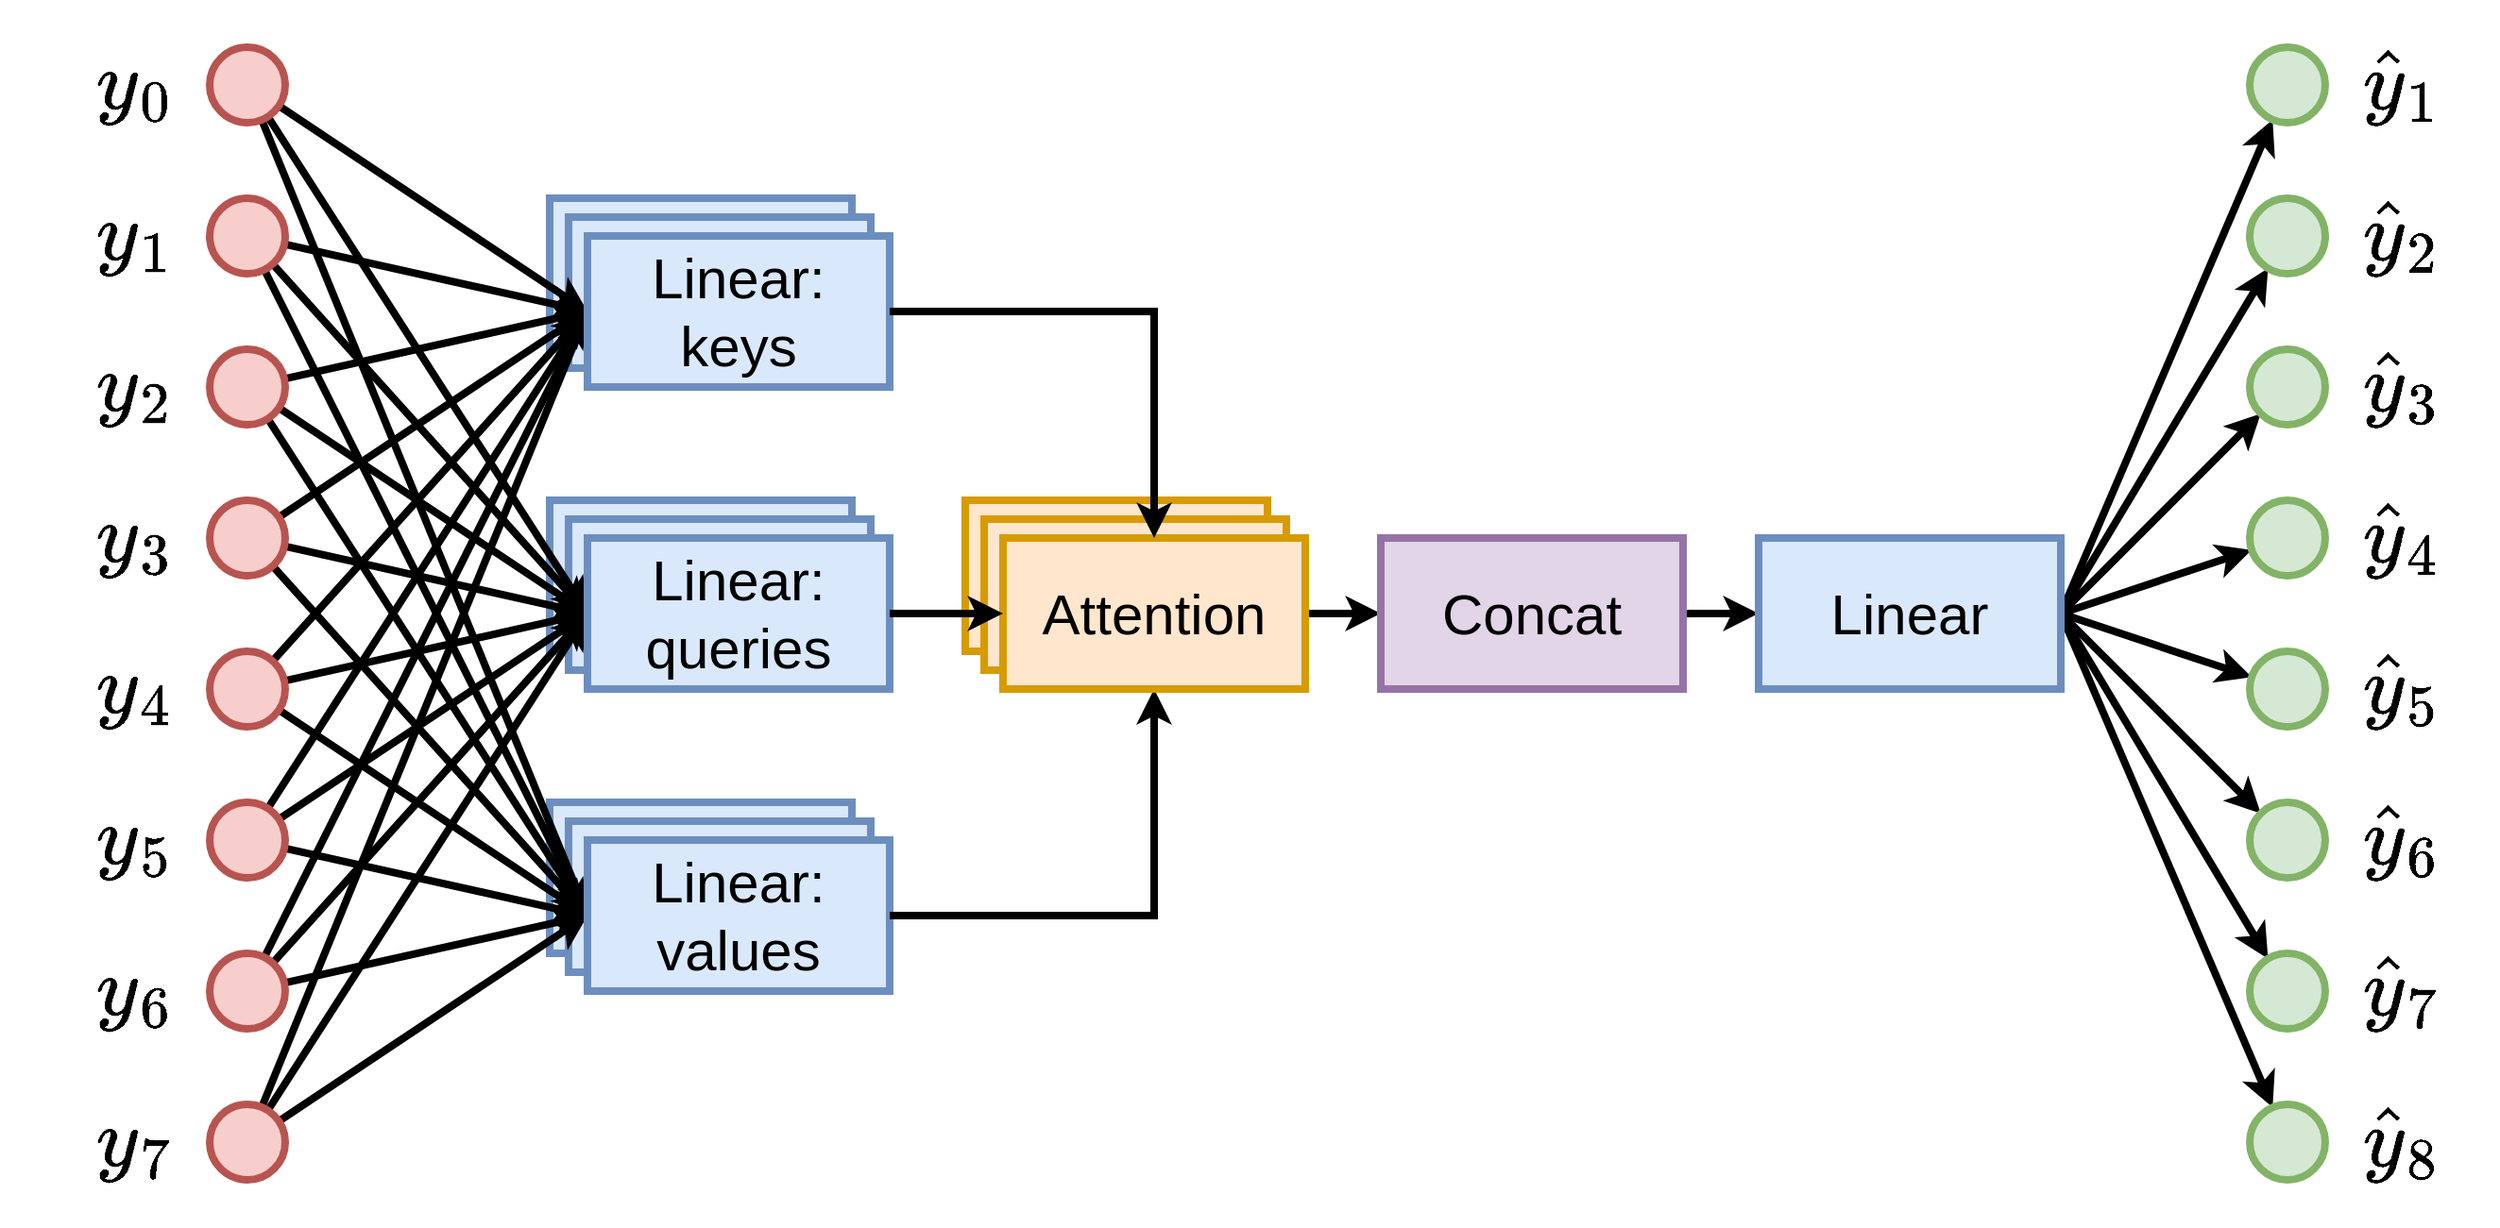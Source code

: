 <mxfile version="14.6.13" type="device"><diagram id="MDswMoDqTm6Tt5SbhIr6" name="Page-1"><mxGraphModel dx="1965" dy="1223" grid="1" gridSize="10" guides="1" tooltips="1" connect="1" arrows="1" fold="1" page="1" pageScale="1" pageWidth="850" pageHeight="1100" math="1" shadow="0"><root><mxCell id="0"/><mxCell id="1" parent="0"/><mxCell id="7m-aDR8NBx4o_IffaL6t-110" value="Linear:&lt;br style=&quot;font-size: 30px;&quot;&gt;values" style="rounded=0;whiteSpace=wrap;html=1;fontSize=30;strokeWidth=4;fillColor=#dae8fc;strokeColor=#6c8ebf;" vertex="1" parent="1"><mxGeometry x="580" y="720" width="160" height="80" as="geometry"/></mxCell><mxCell id="7m-aDR8NBx4o_IffaL6t-109" value="Linear:&lt;br style=&quot;font-size: 30px;&quot;&gt;values" style="rounded=0;whiteSpace=wrap;html=1;fontSize=30;strokeWidth=4;fillColor=#dae8fc;strokeColor=#6c8ebf;" vertex="1" parent="1"><mxGeometry x="590" y="730" width="160" height="80" as="geometry"/></mxCell><mxCell id="7m-aDR8NBx4o_IffaL6t-108" value="Linear:&lt;br style=&quot;font-size: 30px;&quot;&gt;queries" style="rounded=0;whiteSpace=wrap;html=1;fontSize=30;strokeWidth=4;fillColor=#dae8fc;strokeColor=#6c8ebf;" vertex="1" parent="1"><mxGeometry x="580" y="560" width="160" height="80" as="geometry"/></mxCell><mxCell id="7m-aDR8NBx4o_IffaL6t-107" value="Linear:&lt;br style=&quot;font-size: 30px;&quot;&gt;queries" style="rounded=0;whiteSpace=wrap;html=1;fontSize=30;strokeWidth=4;fillColor=#dae8fc;strokeColor=#6c8ebf;" vertex="1" parent="1"><mxGeometry x="590" y="570" width="160" height="80" as="geometry"/></mxCell><mxCell id="7m-aDR8NBx4o_IffaL6t-106" value="Linear:&lt;br style=&quot;font-size: 30px;&quot;&gt;keys" style="rounded=0;whiteSpace=wrap;html=1;fontSize=30;strokeWidth=4;fillColor=#dae8fc;strokeColor=#6c8ebf;" vertex="1" parent="1"><mxGeometry x="580" y="400" width="160" height="80" as="geometry"/></mxCell><mxCell id="7m-aDR8NBx4o_IffaL6t-105" value="Linear:&lt;br style=&quot;font-size: 30px;&quot;&gt;keys" style="rounded=0;whiteSpace=wrap;html=1;fontSize=30;strokeWidth=4;fillColor=#dae8fc;strokeColor=#6c8ebf;" vertex="1" parent="1"><mxGeometry x="590" y="410" width="160" height="80" as="geometry"/></mxCell><mxCell id="7m-aDR8NBx4o_IffaL6t-56" style="rounded=0;orthogonalLoop=1;jettySize=auto;html=1;entryX=0;entryY=0.5;entryDx=0;entryDy=0;entryPerimeter=0;fontSize=30;strokeWidth=4;" edge="1" parent="1" source="7m-aDR8NBx4o_IffaL6t-25" target="7m-aDR8NBx4o_IffaL6t-33"><mxGeometry relative="1" as="geometry"/></mxCell><mxCell id="7m-aDR8NBx4o_IffaL6t-64" style="edgeStyle=none;rounded=0;orthogonalLoop=1;jettySize=auto;html=1;entryX=0;entryY=0.5;entryDx=0;entryDy=0;fontSize=30;strokeWidth=4;" edge="1" parent="1" source="7m-aDR8NBx4o_IffaL6t-25" target="7m-aDR8NBx4o_IffaL6t-34"><mxGeometry relative="1" as="geometry"/></mxCell><mxCell id="7m-aDR8NBx4o_IffaL6t-73" style="edgeStyle=none;rounded=0;orthogonalLoop=1;jettySize=auto;html=1;entryX=0;entryY=0.5;entryDx=0;entryDy=0;fontSize=30;strokeWidth=4;" edge="1" parent="1" source="7m-aDR8NBx4o_IffaL6t-25" target="7m-aDR8NBx4o_IffaL6t-35"><mxGeometry relative="1" as="geometry"/></mxCell><mxCell id="7m-aDR8NBx4o_IffaL6t-25" value="" style="ellipse;whiteSpace=wrap;html=1;fontSize=37;strokeWidth=4;fillColor=#f8cecc;strokeColor=#b85450;" vertex="1" parent="1"><mxGeometry x="400" y="320" width="40" height="40" as="geometry"/></mxCell><mxCell id="7m-aDR8NBx4o_IffaL6t-57" style="edgeStyle=none;rounded=0;orthogonalLoop=1;jettySize=auto;html=1;entryX=0;entryY=0.5;entryDx=0;entryDy=0;fontSize=30;strokeWidth=4;" edge="1" parent="1" source="7m-aDR8NBx4o_IffaL6t-26" target="7m-aDR8NBx4o_IffaL6t-33"><mxGeometry relative="1" as="geometry"/></mxCell><mxCell id="7m-aDR8NBx4o_IffaL6t-66" style="edgeStyle=none;rounded=0;orthogonalLoop=1;jettySize=auto;html=1;entryX=0;entryY=0.5;entryDx=0;entryDy=0;fontSize=30;strokeWidth=4;" edge="1" parent="1" source="7m-aDR8NBx4o_IffaL6t-26" target="7m-aDR8NBx4o_IffaL6t-34"><mxGeometry relative="1" as="geometry"/></mxCell><mxCell id="7m-aDR8NBx4o_IffaL6t-74" style="edgeStyle=none;rounded=0;orthogonalLoop=1;jettySize=auto;html=1;entryX=0;entryY=0.5;entryDx=0;entryDy=0;fontSize=30;strokeWidth=4;" edge="1" parent="1" source="7m-aDR8NBx4o_IffaL6t-26" target="7m-aDR8NBx4o_IffaL6t-35"><mxGeometry relative="1" as="geometry"/></mxCell><mxCell id="7m-aDR8NBx4o_IffaL6t-26" value="" style="ellipse;whiteSpace=wrap;html=1;fontSize=37;strokeWidth=4;fillColor=#f8cecc;strokeColor=#b85450;" vertex="1" parent="1"><mxGeometry x="400" y="400" width="40" height="40" as="geometry"/></mxCell><mxCell id="7m-aDR8NBx4o_IffaL6t-58" style="edgeStyle=none;rounded=0;orthogonalLoop=1;jettySize=auto;html=1;entryX=0;entryY=0.5;entryDx=0;entryDy=0;fontSize=30;strokeWidth=4;" edge="1" parent="1" source="7m-aDR8NBx4o_IffaL6t-27" target="7m-aDR8NBx4o_IffaL6t-33"><mxGeometry relative="1" as="geometry"/></mxCell><mxCell id="7m-aDR8NBx4o_IffaL6t-67" style="edgeStyle=none;rounded=0;orthogonalLoop=1;jettySize=auto;html=1;entryX=0;entryY=0.5;entryDx=0;entryDy=0;fontSize=30;strokeWidth=4;" edge="1" parent="1" source="7m-aDR8NBx4o_IffaL6t-27" target="7m-aDR8NBx4o_IffaL6t-34"><mxGeometry relative="1" as="geometry"/></mxCell><mxCell id="7m-aDR8NBx4o_IffaL6t-75" style="edgeStyle=none;rounded=0;orthogonalLoop=1;jettySize=auto;html=1;entryX=0;entryY=0.5;entryDx=0;entryDy=0;fontSize=30;strokeWidth=4;" edge="1" parent="1" source="7m-aDR8NBx4o_IffaL6t-27" target="7m-aDR8NBx4o_IffaL6t-35"><mxGeometry relative="1" as="geometry"/></mxCell><mxCell id="7m-aDR8NBx4o_IffaL6t-27" value="" style="ellipse;whiteSpace=wrap;html=1;fontSize=37;strokeWidth=4;fillColor=#f8cecc;strokeColor=#b85450;" vertex="1" parent="1"><mxGeometry x="400" y="480" width="40" height="40" as="geometry"/></mxCell><mxCell id="7m-aDR8NBx4o_IffaL6t-59" style="edgeStyle=none;rounded=0;orthogonalLoop=1;jettySize=auto;html=1;entryX=0;entryY=0.5;entryDx=0;entryDy=0;fontSize=30;strokeWidth=4;" edge="1" parent="1" source="7m-aDR8NBx4o_IffaL6t-28" target="7m-aDR8NBx4o_IffaL6t-33"><mxGeometry relative="1" as="geometry"/></mxCell><mxCell id="7m-aDR8NBx4o_IffaL6t-68" style="edgeStyle=none;rounded=0;orthogonalLoop=1;jettySize=auto;html=1;entryX=0;entryY=0.5;entryDx=0;entryDy=0;fontSize=30;strokeWidth=4;" edge="1" parent="1" source="7m-aDR8NBx4o_IffaL6t-28" target="7m-aDR8NBx4o_IffaL6t-34"><mxGeometry relative="1" as="geometry"/></mxCell><mxCell id="7m-aDR8NBx4o_IffaL6t-76" style="edgeStyle=none;rounded=0;orthogonalLoop=1;jettySize=auto;html=1;entryX=0;entryY=0.5;entryDx=0;entryDy=0;fontSize=30;strokeWidth=4;" edge="1" parent="1" source="7m-aDR8NBx4o_IffaL6t-28" target="7m-aDR8NBx4o_IffaL6t-35"><mxGeometry relative="1" as="geometry"/></mxCell><mxCell id="7m-aDR8NBx4o_IffaL6t-28" value="" style="ellipse;whiteSpace=wrap;html=1;fontSize=37;strokeWidth=4;fillColor=#f8cecc;strokeColor=#b85450;" vertex="1" parent="1"><mxGeometry x="400" y="560" width="40" height="40" as="geometry"/></mxCell><mxCell id="7m-aDR8NBx4o_IffaL6t-60" style="edgeStyle=none;rounded=0;orthogonalLoop=1;jettySize=auto;html=1;entryX=0;entryY=0.5;entryDx=0;entryDy=0;fontSize=30;strokeWidth=4;" edge="1" parent="1" source="7m-aDR8NBx4o_IffaL6t-29" target="7m-aDR8NBx4o_IffaL6t-33"><mxGeometry relative="1" as="geometry"/></mxCell><mxCell id="7m-aDR8NBx4o_IffaL6t-69" style="edgeStyle=none;rounded=0;orthogonalLoop=1;jettySize=auto;html=1;entryX=0;entryY=0.5;entryDx=0;entryDy=0;fontSize=30;strokeWidth=4;" edge="1" parent="1" source="7m-aDR8NBx4o_IffaL6t-29" target="7m-aDR8NBx4o_IffaL6t-34"><mxGeometry relative="1" as="geometry"/></mxCell><mxCell id="7m-aDR8NBx4o_IffaL6t-77" style="edgeStyle=none;rounded=0;orthogonalLoop=1;jettySize=auto;html=1;entryX=0;entryY=0.5;entryDx=0;entryDy=0;fontSize=30;strokeWidth=4;" edge="1" parent="1" source="7m-aDR8NBx4o_IffaL6t-29" target="7m-aDR8NBx4o_IffaL6t-35"><mxGeometry relative="1" as="geometry"/></mxCell><mxCell id="7m-aDR8NBx4o_IffaL6t-29" value="" style="ellipse;whiteSpace=wrap;html=1;fontSize=37;strokeWidth=4;fillColor=#f8cecc;strokeColor=#b85450;" vertex="1" parent="1"><mxGeometry x="400" y="640" width="40" height="40" as="geometry"/></mxCell><mxCell id="7m-aDR8NBx4o_IffaL6t-61" style="edgeStyle=none;rounded=0;orthogonalLoop=1;jettySize=auto;html=1;entryX=0;entryY=0.5;entryDx=0;entryDy=0;fontSize=30;strokeWidth=4;" edge="1" parent="1" source="7m-aDR8NBx4o_IffaL6t-30" target="7m-aDR8NBx4o_IffaL6t-33"><mxGeometry relative="1" as="geometry"/></mxCell><mxCell id="7m-aDR8NBx4o_IffaL6t-70" style="edgeStyle=none;rounded=0;orthogonalLoop=1;jettySize=auto;html=1;entryX=0;entryY=0.5;entryDx=0;entryDy=0;fontSize=30;strokeWidth=4;" edge="1" parent="1" source="7m-aDR8NBx4o_IffaL6t-30" target="7m-aDR8NBx4o_IffaL6t-34"><mxGeometry relative="1" as="geometry"/></mxCell><mxCell id="7m-aDR8NBx4o_IffaL6t-78" style="edgeStyle=none;rounded=0;orthogonalLoop=1;jettySize=auto;html=1;entryX=0;entryY=0.5;entryDx=0;entryDy=0;fontSize=30;strokeWidth=4;" edge="1" parent="1" source="7m-aDR8NBx4o_IffaL6t-30" target="7m-aDR8NBx4o_IffaL6t-35"><mxGeometry relative="1" as="geometry"/></mxCell><mxCell id="7m-aDR8NBx4o_IffaL6t-30" value="" style="ellipse;whiteSpace=wrap;html=1;fontSize=37;strokeWidth=4;fillColor=#f8cecc;strokeColor=#b85450;" vertex="1" parent="1"><mxGeometry x="400" y="720" width="40" height="40" as="geometry"/></mxCell><mxCell id="7m-aDR8NBx4o_IffaL6t-62" style="edgeStyle=none;rounded=0;orthogonalLoop=1;jettySize=auto;html=1;entryX=0;entryY=0.5;entryDx=0;entryDy=0;fontSize=30;strokeWidth=4;" edge="1" parent="1" source="7m-aDR8NBx4o_IffaL6t-31" target="7m-aDR8NBx4o_IffaL6t-33"><mxGeometry relative="1" as="geometry"/></mxCell><mxCell id="7m-aDR8NBx4o_IffaL6t-71" style="edgeStyle=none;rounded=0;orthogonalLoop=1;jettySize=auto;html=1;entryX=0;entryY=0.5;entryDx=0;entryDy=0;fontSize=30;strokeWidth=4;" edge="1" parent="1" source="7m-aDR8NBx4o_IffaL6t-31" target="7m-aDR8NBx4o_IffaL6t-34"><mxGeometry relative="1" as="geometry"/></mxCell><mxCell id="7m-aDR8NBx4o_IffaL6t-79" style="edgeStyle=none;rounded=0;orthogonalLoop=1;jettySize=auto;html=1;entryX=0;entryY=0.5;entryDx=0;entryDy=0;fontSize=30;strokeWidth=4;" edge="1" parent="1" source="7m-aDR8NBx4o_IffaL6t-31" target="7m-aDR8NBx4o_IffaL6t-35"><mxGeometry relative="1" as="geometry"/></mxCell><mxCell id="7m-aDR8NBx4o_IffaL6t-31" value="" style="ellipse;whiteSpace=wrap;html=1;fontSize=37;strokeWidth=4;fillColor=#f8cecc;strokeColor=#b85450;" vertex="1" parent="1"><mxGeometry x="400" y="800" width="40" height="40" as="geometry"/></mxCell><mxCell id="7m-aDR8NBx4o_IffaL6t-63" style="edgeStyle=none;rounded=0;orthogonalLoop=1;jettySize=auto;html=1;entryX=0;entryY=0.5;entryDx=0;entryDy=0;fontSize=30;strokeWidth=4;" edge="1" parent="1" source="7m-aDR8NBx4o_IffaL6t-32" target="7m-aDR8NBx4o_IffaL6t-33"><mxGeometry relative="1" as="geometry"><mxPoint x="590" y="610" as="targetPoint"/></mxGeometry></mxCell><mxCell id="7m-aDR8NBx4o_IffaL6t-72" style="edgeStyle=none;rounded=0;orthogonalLoop=1;jettySize=auto;html=1;entryX=0;entryY=0.5;entryDx=0;entryDy=0;fontSize=30;strokeWidth=4;" edge="1" parent="1" source="7m-aDR8NBx4o_IffaL6t-32" target="7m-aDR8NBx4o_IffaL6t-34"><mxGeometry relative="1" as="geometry"/></mxCell><mxCell id="7m-aDR8NBx4o_IffaL6t-80" style="edgeStyle=none;rounded=0;orthogonalLoop=1;jettySize=auto;html=1;entryX=0;entryY=0.5;entryDx=0;entryDy=0;fontSize=30;strokeWidth=4;" edge="1" parent="1" source="7m-aDR8NBx4o_IffaL6t-32" target="7m-aDR8NBx4o_IffaL6t-35"><mxGeometry relative="1" as="geometry"/></mxCell><mxCell id="7m-aDR8NBx4o_IffaL6t-32" value="" style="ellipse;whiteSpace=wrap;html=1;fontSize=37;strokeWidth=4;fillColor=#f8cecc;strokeColor=#b85450;" vertex="1" parent="1"><mxGeometry x="400" y="880" width="40" height="40" as="geometry"/></mxCell><mxCell id="7m-aDR8NBx4o_IffaL6t-33" value="Linear:&lt;br style=&quot;font-size: 30px;&quot;&gt;keys" style="rounded=0;whiteSpace=wrap;html=1;fontSize=30;strokeWidth=4;fillColor=#dae8fc;strokeColor=#6c8ebf;" vertex="1" parent="1"><mxGeometry x="600" y="420" width="160" height="80" as="geometry"/></mxCell><mxCell id="7m-aDR8NBx4o_IffaL6t-34" value="Linear:&lt;br style=&quot;font-size: 30px;&quot;&gt;queries" style="rounded=0;whiteSpace=wrap;html=1;fontSize=30;strokeWidth=4;fillColor=#dae8fc;strokeColor=#6c8ebf;" vertex="1" parent="1"><mxGeometry x="600" y="580" width="160" height="80" as="geometry"/></mxCell><mxCell id="7m-aDR8NBx4o_IffaL6t-35" value="Linear:&lt;br style=&quot;font-size: 30px;&quot;&gt;values" style="rounded=0;whiteSpace=wrap;html=1;fontSize=30;strokeWidth=4;fillColor=#dae8fc;strokeColor=#6c8ebf;" vertex="1" parent="1"><mxGeometry x="600" y="740" width="160" height="80" as="geometry"/></mxCell><mxCell id="7m-aDR8NBx4o_IffaL6t-97" style="edgeStyle=none;rounded=0;orthogonalLoop=1;jettySize=auto;html=1;fontSize=30;strokeWidth=4;" edge="1" parent="1" source="7m-aDR8NBx4o_IffaL6t-45" target="7m-aDR8NBx4o_IffaL6t-46"><mxGeometry relative="1" as="geometry"/></mxCell><mxCell id="7m-aDR8NBx4o_IffaL6t-98" style="edgeStyle=none;rounded=0;orthogonalLoop=1;jettySize=auto;html=1;fontSize=30;strokeWidth=4;" edge="1" parent="1" source="7m-aDR8NBx4o_IffaL6t-46" target="7m-aDR8NBx4o_IffaL6t-47"><mxGeometry relative="1" as="geometry"/></mxCell><mxCell id="7m-aDR8NBx4o_IffaL6t-46" value="Concat" style="rounded=0;whiteSpace=wrap;html=1;fontSize=30;strokeWidth=4;fillColor=#e1d5e7;strokeColor=#9673a6;" vertex="1" parent="1"><mxGeometry x="1020" y="580" width="160" height="80" as="geometry"/></mxCell><mxCell id="7m-aDR8NBx4o_IffaL6t-82" style="edgeStyle=none;rounded=0;orthogonalLoop=1;jettySize=auto;html=1;exitX=1;exitY=0.5;exitDx=0;exitDy=0;fontSize=30;strokeWidth=4;" edge="1" parent="1" source="7m-aDR8NBx4o_IffaL6t-47" target="7m-aDR8NBx4o_IffaL6t-48"><mxGeometry relative="1" as="geometry"/></mxCell><mxCell id="7m-aDR8NBx4o_IffaL6t-83" style="edgeStyle=none;rounded=0;orthogonalLoop=1;jettySize=auto;html=1;exitX=1;exitY=0.5;exitDx=0;exitDy=0;fontSize=30;strokeWidth=4;" edge="1" parent="1" source="7m-aDR8NBx4o_IffaL6t-47" target="7m-aDR8NBx4o_IffaL6t-49"><mxGeometry relative="1" as="geometry"/></mxCell><mxCell id="7m-aDR8NBx4o_IffaL6t-84" style="edgeStyle=none;rounded=0;orthogonalLoop=1;jettySize=auto;html=1;exitX=1;exitY=0.5;exitDx=0;exitDy=0;fontSize=30;strokeWidth=4;" edge="1" parent="1" source="7m-aDR8NBx4o_IffaL6t-47" target="7m-aDR8NBx4o_IffaL6t-50"><mxGeometry relative="1" as="geometry"/></mxCell><mxCell id="7m-aDR8NBx4o_IffaL6t-85" style="edgeStyle=none;rounded=0;orthogonalLoop=1;jettySize=auto;html=1;exitX=1;exitY=0.5;exitDx=0;exitDy=0;fontSize=30;strokeWidth=4;" edge="1" parent="1" source="7m-aDR8NBx4o_IffaL6t-47" target="7m-aDR8NBx4o_IffaL6t-51"><mxGeometry relative="1" as="geometry"/></mxCell><mxCell id="7m-aDR8NBx4o_IffaL6t-86" style="edgeStyle=none;rounded=0;orthogonalLoop=1;jettySize=auto;html=1;exitX=1;exitY=0.5;exitDx=0;exitDy=0;fontSize=30;strokeWidth=4;" edge="1" parent="1" source="7m-aDR8NBx4o_IffaL6t-47" target="7m-aDR8NBx4o_IffaL6t-52"><mxGeometry relative="1" as="geometry"/></mxCell><mxCell id="7m-aDR8NBx4o_IffaL6t-87" style="edgeStyle=none;rounded=0;orthogonalLoop=1;jettySize=auto;html=1;exitX=1;exitY=0.5;exitDx=0;exitDy=0;fontSize=30;strokeWidth=4;" edge="1" parent="1" source="7m-aDR8NBx4o_IffaL6t-47" target="7m-aDR8NBx4o_IffaL6t-53"><mxGeometry relative="1" as="geometry"/></mxCell><mxCell id="7m-aDR8NBx4o_IffaL6t-88" style="edgeStyle=none;rounded=0;orthogonalLoop=1;jettySize=auto;html=1;exitX=1;exitY=0.5;exitDx=0;exitDy=0;fontSize=30;strokeWidth=4;" edge="1" parent="1" source="7m-aDR8NBx4o_IffaL6t-47" target="7m-aDR8NBx4o_IffaL6t-54"><mxGeometry relative="1" as="geometry"/></mxCell><mxCell id="7m-aDR8NBx4o_IffaL6t-89" style="edgeStyle=none;rounded=0;orthogonalLoop=1;jettySize=auto;html=1;exitX=1;exitY=0.5;exitDx=0;exitDy=0;fontSize=30;strokeWidth=4;" edge="1" parent="1" source="7m-aDR8NBx4o_IffaL6t-47" target="7m-aDR8NBx4o_IffaL6t-55"><mxGeometry relative="1" as="geometry"/></mxCell><mxCell id="7m-aDR8NBx4o_IffaL6t-47" value="Linear" style="rounded=0;whiteSpace=wrap;html=1;fontSize=30;strokeWidth=4;fillColor=#dae8fc;strokeColor=#6c8ebf;" vertex="1" parent="1"><mxGeometry x="1220" y="580" width="160" height="80" as="geometry"/></mxCell><mxCell id="7m-aDR8NBx4o_IffaL6t-48" value="" style="ellipse;whiteSpace=wrap;html=1;fontSize=37;strokeWidth=4;fillColor=#d5e8d4;strokeColor=#82b366;" vertex="1" parent="1"><mxGeometry x="1480" y="320" width="40" height="40" as="geometry"/></mxCell><mxCell id="7m-aDR8NBx4o_IffaL6t-49" value="" style="ellipse;whiteSpace=wrap;html=1;fontSize=37;strokeWidth=4;fillColor=#d5e8d4;strokeColor=#82b366;" vertex="1" parent="1"><mxGeometry x="1480" y="400" width="40" height="40" as="geometry"/></mxCell><mxCell id="7m-aDR8NBx4o_IffaL6t-50" value="" style="ellipse;whiteSpace=wrap;html=1;fontSize=37;strokeWidth=4;fillColor=#d5e8d4;strokeColor=#82b366;" vertex="1" parent="1"><mxGeometry x="1480" y="480" width="40" height="40" as="geometry"/></mxCell><mxCell id="7m-aDR8NBx4o_IffaL6t-51" value="" style="ellipse;whiteSpace=wrap;html=1;fontSize=37;strokeWidth=4;fillColor=#d5e8d4;strokeColor=#82b366;" vertex="1" parent="1"><mxGeometry x="1480" y="560" width="40" height="40" as="geometry"/></mxCell><mxCell id="7m-aDR8NBx4o_IffaL6t-52" value="" style="ellipse;whiteSpace=wrap;html=1;fontSize=37;strokeWidth=4;fillColor=#d5e8d4;strokeColor=#82b366;" vertex="1" parent="1"><mxGeometry x="1480" y="640" width="40" height="40" as="geometry"/></mxCell><mxCell id="7m-aDR8NBx4o_IffaL6t-53" value="" style="ellipse;whiteSpace=wrap;html=1;fontSize=37;strokeWidth=4;fillColor=#d5e8d4;strokeColor=#82b366;" vertex="1" parent="1"><mxGeometry x="1480" y="720" width="40" height="40" as="geometry"/></mxCell><mxCell id="7m-aDR8NBx4o_IffaL6t-54" value="" style="ellipse;whiteSpace=wrap;html=1;fontSize=37;strokeWidth=4;fillColor=#d5e8d4;strokeColor=#82b366;" vertex="1" parent="1"><mxGeometry x="1480" y="800" width="40" height="40" as="geometry"/></mxCell><mxCell id="7m-aDR8NBx4o_IffaL6t-55" value="" style="ellipse;whiteSpace=wrap;html=1;fontSize=37;strokeWidth=4;fillColor=#d5e8d4;strokeColor=#82b366;" vertex="1" parent="1"><mxGeometry x="1480" y="880" width="40" height="40" as="geometry"/></mxCell><mxCell id="7m-aDR8NBx4o_IffaL6t-95" style="edgeStyle=none;rounded=0;orthogonalLoop=1;jettySize=auto;html=1;fontSize=30;strokeWidth=4;entryX=0.5;entryY=1;entryDx=0;entryDy=0;" edge="1" parent="1" source="7m-aDR8NBx4o_IffaL6t-35" target="7m-aDR8NBx4o_IffaL6t-45"><mxGeometry relative="1" as="geometry"><mxPoint x="840" y="780" as="targetPoint"/><Array as="points"><mxPoint x="900" y="780"/></Array></mxGeometry></mxCell><mxCell id="7m-aDR8NBx4o_IffaL6t-102" value="" style="rounded=0;whiteSpace=wrap;html=1;fontSize=30;strokeWidth=4;fillColor=#ffe6cc;strokeColor=#d79b00;" vertex="1" parent="1"><mxGeometry x="800" y="560" width="160" height="80" as="geometry"/></mxCell><mxCell id="7m-aDR8NBx4o_IffaL6t-103" value="" style="rounded=0;whiteSpace=wrap;html=1;fontSize=30;strokeWidth=4;fillColor=#ffe6cc;strokeColor=#d79b00;" vertex="1" parent="1"><mxGeometry x="810" y="570" width="160" height="80" as="geometry"/></mxCell><mxCell id="7m-aDR8NBx4o_IffaL6t-45" value="Attention" style="rounded=0;whiteSpace=wrap;html=1;fontSize=30;strokeWidth=4;fillColor=#ffe6cc;strokeColor=#d79b00;" vertex="1" parent="1"><mxGeometry x="820" y="580" width="160" height="80" as="geometry"/></mxCell><mxCell id="7m-aDR8NBx4o_IffaL6t-94" style="edgeStyle=none;rounded=0;orthogonalLoop=1;jettySize=auto;html=1;fontSize=30;strokeWidth=4;entryX=0;entryY=0.5;entryDx=0;entryDy=0;" edge="1" parent="1" source="7m-aDR8NBx4o_IffaL6t-34" target="7m-aDR8NBx4o_IffaL6t-45"><mxGeometry relative="1" as="geometry"><mxPoint x="840" y="620" as="targetPoint"/></mxGeometry></mxCell><mxCell id="7m-aDR8NBx4o_IffaL6t-93" style="edgeStyle=none;rounded=0;orthogonalLoop=1;jettySize=auto;html=1;fontSize=30;strokeWidth=4;entryX=0.5;entryY=0;entryDx=0;entryDy=0;" edge="1" parent="1" source="7m-aDR8NBx4o_IffaL6t-33" target="7m-aDR8NBx4o_IffaL6t-45"><mxGeometry relative="1" as="geometry"><mxPoint x="840" y="460" as="targetPoint"/><Array as="points"><mxPoint x="900" y="460"/></Array></mxGeometry></mxCell><mxCell id="7m-aDR8NBx4o_IffaL6t-111" value="$$y_0$$" style="text;html=1;strokeColor=none;fillColor=none;align=center;verticalAlign=middle;whiteSpace=wrap;rounded=0;fontSize=37;opacity=20;" vertex="1" parent="1"><mxGeometry x="320" y="320" width="80" height="40" as="geometry"/></mxCell><mxCell id="7m-aDR8NBx4o_IffaL6t-112" value="$$y_1$$" style="text;html=1;strokeColor=none;fillColor=none;align=center;verticalAlign=middle;whiteSpace=wrap;rounded=0;fontSize=37;opacity=20;" vertex="1" parent="1"><mxGeometry x="320" y="400" width="80" height="40" as="geometry"/></mxCell><mxCell id="7m-aDR8NBx4o_IffaL6t-113" value="$$y_2$$" style="text;html=1;strokeColor=none;fillColor=none;align=center;verticalAlign=middle;whiteSpace=wrap;rounded=0;fontSize=37;opacity=20;" vertex="1" parent="1"><mxGeometry x="320" y="480" width="80" height="40" as="geometry"/></mxCell><mxCell id="7m-aDR8NBx4o_IffaL6t-114" value="$$y_3$$" style="text;html=1;strokeColor=none;fillColor=none;align=center;verticalAlign=middle;whiteSpace=wrap;rounded=0;fontSize=37;opacity=20;" vertex="1" parent="1"><mxGeometry x="320" y="560" width="80" height="40" as="geometry"/></mxCell><mxCell id="7m-aDR8NBx4o_IffaL6t-115" value="$$y_4$$" style="text;html=1;strokeColor=none;fillColor=none;align=center;verticalAlign=middle;whiteSpace=wrap;rounded=0;fontSize=37;opacity=20;" vertex="1" parent="1"><mxGeometry x="320" y="640" width="80" height="40" as="geometry"/></mxCell><mxCell id="7m-aDR8NBx4o_IffaL6t-116" value="$$y_5$$" style="text;html=1;strokeColor=none;fillColor=none;align=center;verticalAlign=middle;whiteSpace=wrap;rounded=0;fontSize=37;opacity=20;" vertex="1" parent="1"><mxGeometry x="320" y="720" width="80" height="40" as="geometry"/></mxCell><mxCell id="7m-aDR8NBx4o_IffaL6t-117" value="$$y_6$$" style="text;html=1;strokeColor=none;fillColor=none;align=center;verticalAlign=middle;whiteSpace=wrap;rounded=0;fontSize=37;opacity=20;" vertex="1" parent="1"><mxGeometry x="320" y="800" width="80" height="40" as="geometry"/></mxCell><mxCell id="7m-aDR8NBx4o_IffaL6t-118" value="$$y_7$$" style="text;html=1;strokeColor=none;fillColor=none;align=center;verticalAlign=middle;whiteSpace=wrap;rounded=0;fontSize=37;opacity=20;" vertex="1" parent="1"><mxGeometry x="320" y="880" width="80" height="40" as="geometry"/></mxCell><mxCell id="7m-aDR8NBx4o_IffaL6t-119" value="$$\hat y_1$$" style="text;html=1;strokeColor=none;fillColor=none;align=center;verticalAlign=middle;whiteSpace=wrap;rounded=0;fontSize=37;opacity=20;" vertex="1" parent="1"><mxGeometry x="1520" y="320" width="80" height="40" as="geometry"/></mxCell><mxCell id="7m-aDR8NBx4o_IffaL6t-120" value="$$\hat y_2$$" style="text;html=1;strokeColor=none;fillColor=none;align=center;verticalAlign=middle;whiteSpace=wrap;rounded=0;fontSize=37;opacity=20;" vertex="1" parent="1"><mxGeometry x="1520" y="400" width="80" height="40" as="geometry"/></mxCell><mxCell id="7m-aDR8NBx4o_IffaL6t-121" value="$$\hat y_3$$" style="text;html=1;strokeColor=none;fillColor=none;align=center;verticalAlign=middle;whiteSpace=wrap;rounded=0;fontSize=37;opacity=20;" vertex="1" parent="1"><mxGeometry x="1520" y="480" width="80" height="40" as="geometry"/></mxCell><mxCell id="7m-aDR8NBx4o_IffaL6t-122" value="$$\hat y_4$$" style="text;html=1;strokeColor=none;fillColor=none;align=center;verticalAlign=middle;whiteSpace=wrap;rounded=0;fontSize=37;opacity=20;" vertex="1" parent="1"><mxGeometry x="1520" y="560" width="80" height="40" as="geometry"/></mxCell><mxCell id="7m-aDR8NBx4o_IffaL6t-123" value="$$\hat y_5$$" style="text;html=1;strokeColor=none;fillColor=none;align=center;verticalAlign=middle;whiteSpace=wrap;rounded=0;fontSize=37;opacity=20;" vertex="1" parent="1"><mxGeometry x="1520" y="640" width="80" height="40" as="geometry"/></mxCell><mxCell id="7m-aDR8NBx4o_IffaL6t-124" value="$$\hat y_6$$" style="text;html=1;strokeColor=none;fillColor=none;align=center;verticalAlign=middle;whiteSpace=wrap;rounded=0;fontSize=37;opacity=20;" vertex="1" parent="1"><mxGeometry x="1520" y="720" width="80" height="40" as="geometry"/></mxCell><mxCell id="7m-aDR8NBx4o_IffaL6t-125" value="$$\hat y_7$$" style="text;html=1;strokeColor=none;fillColor=none;align=center;verticalAlign=middle;whiteSpace=wrap;rounded=0;fontSize=37;opacity=20;" vertex="1" parent="1"><mxGeometry x="1520" y="800" width="80" height="40" as="geometry"/></mxCell><mxCell id="7m-aDR8NBx4o_IffaL6t-126" value="$$\hat y_8$$" style="text;html=1;strokeColor=none;fillColor=none;align=center;verticalAlign=middle;whiteSpace=wrap;rounded=0;fontSize=37;opacity=20;" vertex="1" parent="1"><mxGeometry x="1520" y="880" width="80" height="40" as="geometry"/></mxCell></root></mxGraphModel></diagram></mxfile>